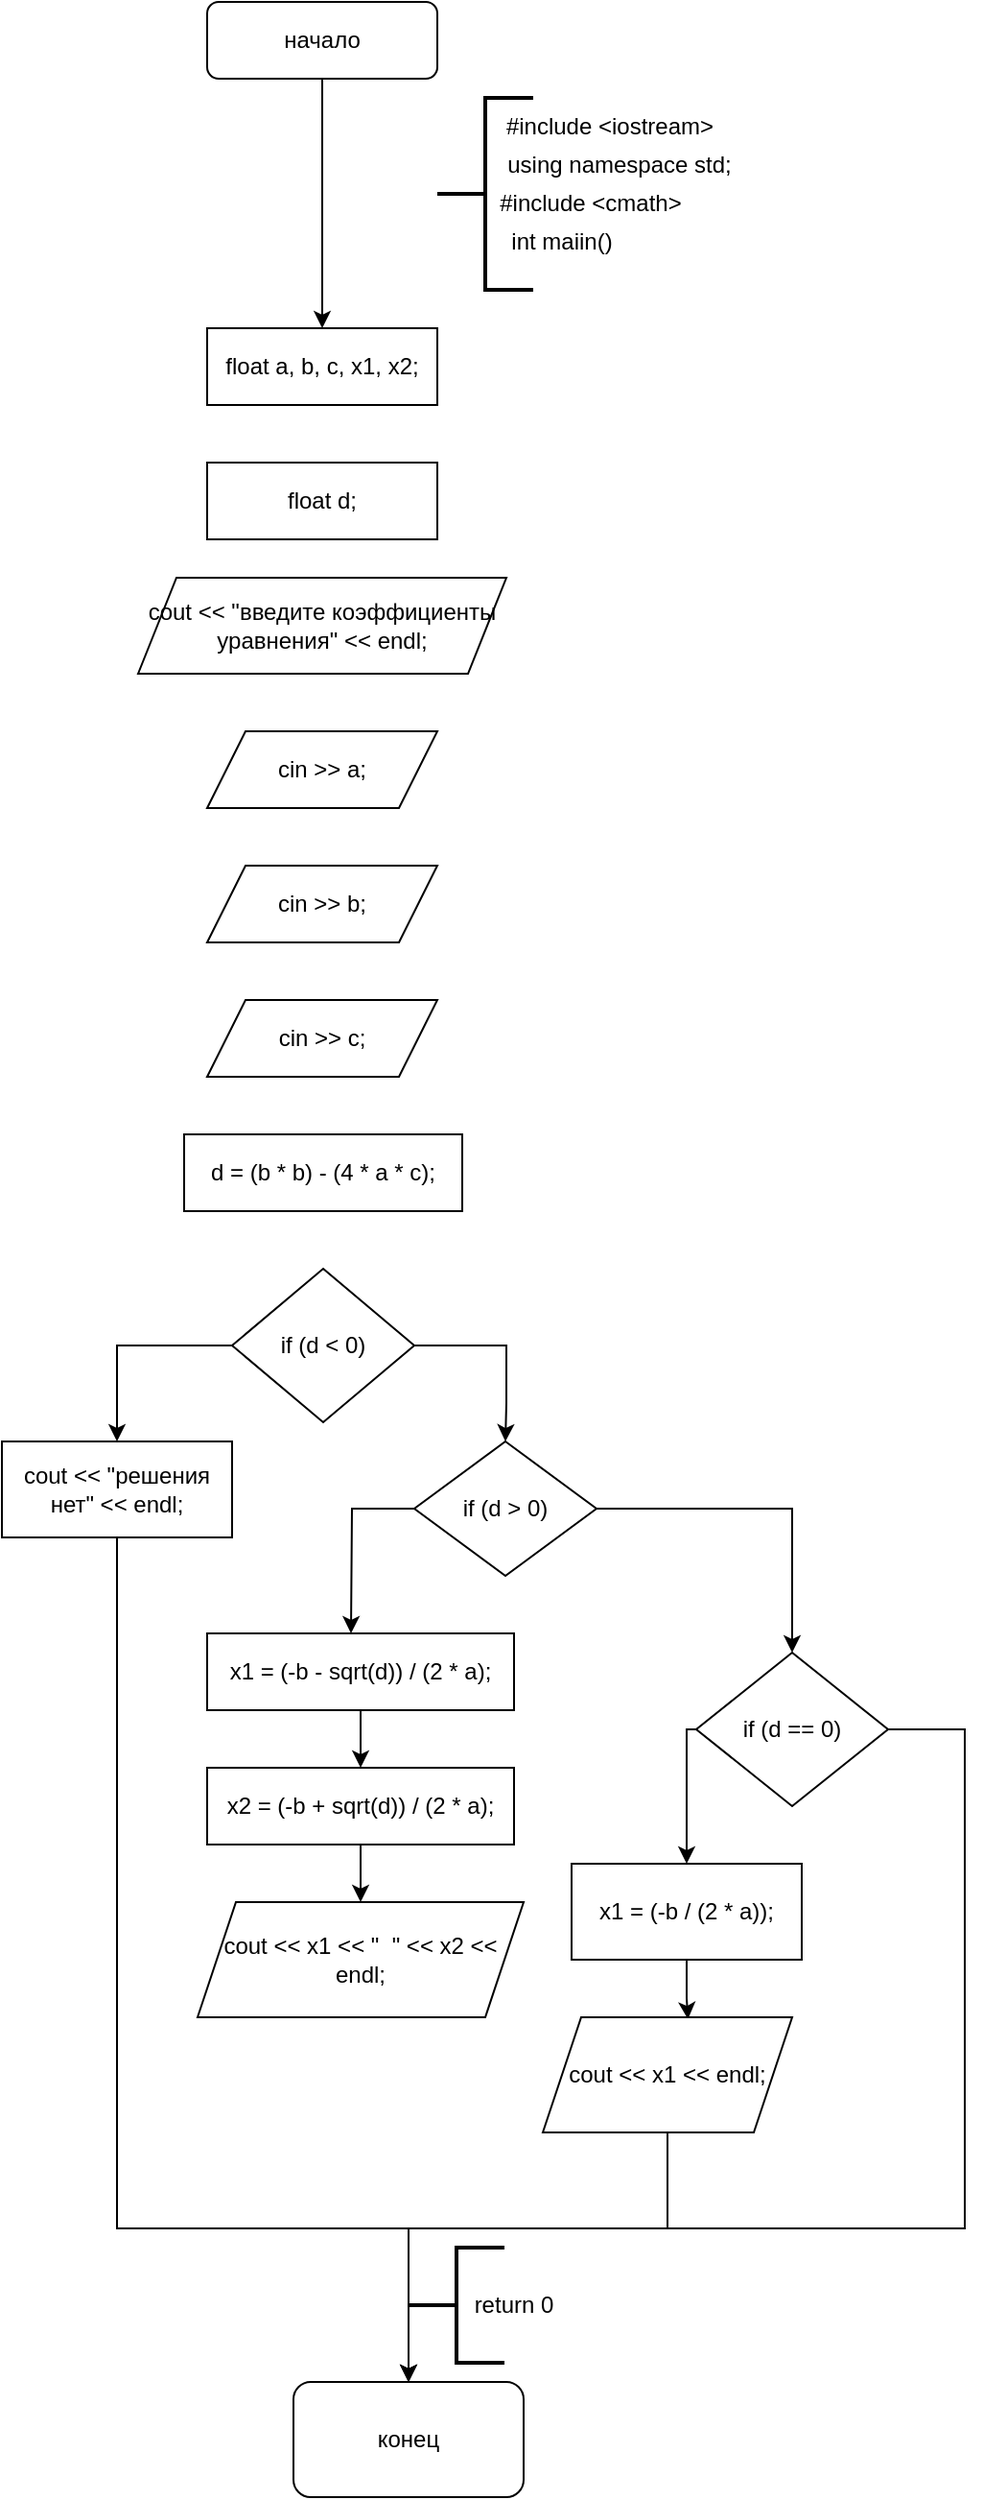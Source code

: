 <mxfile version="15.8.6" type="device"><diagram id="MWA3xA1zM0kie-qLeYxd" name="Page-1"><mxGraphModel dx="865" dy="479" grid="1" gridSize="10" guides="1" tooltips="1" connect="1" arrows="1" fold="1" page="1" pageScale="1" pageWidth="850" pageHeight="1100" math="0" shadow="0"><root><mxCell id="0"/><mxCell id="1" parent="0"/><mxCell id="fnjYW0JmCfUxxvxoOR0L-11" style="edgeStyle=orthogonalEdgeStyle;rounded=0;orthogonalLoop=1;jettySize=auto;html=1;entryX=0.5;entryY=0;entryDx=0;entryDy=0;" edge="1" parent="1" source="fnjYW0JmCfUxxvxoOR0L-1" target="fnjYW0JmCfUxxvxoOR0L-9"><mxGeometry relative="1" as="geometry"/></mxCell><mxCell id="fnjYW0JmCfUxxvxoOR0L-1" value="начало" style="rounded=1;whiteSpace=wrap;html=1;" vertex="1" parent="1"><mxGeometry x="365" y="40" width="120" height="40" as="geometry"/></mxCell><mxCell id="fnjYW0JmCfUxxvxoOR0L-3" value="" style="strokeWidth=2;html=1;shape=mxgraph.flowchart.annotation_2;align=left;labelPosition=right;pointerEvents=1;" vertex="1" parent="1"><mxGeometry x="485" y="90" width="50" height="100" as="geometry"/></mxCell><mxCell id="fnjYW0JmCfUxxvxoOR0L-4" value="#include &amp;lt;iostream&amp;gt; " style="text;html=1;strokeColor=none;fillColor=none;align=center;verticalAlign=middle;whiteSpace=wrap;rounded=0;" vertex="1" parent="1"><mxGeometry x="510" y="90" width="130" height="30" as="geometry"/></mxCell><mxCell id="fnjYW0JmCfUxxvxoOR0L-5" value="using namespace std;" style="text;html=1;strokeColor=none;fillColor=none;align=center;verticalAlign=middle;whiteSpace=wrap;rounded=0;" vertex="1" parent="1"><mxGeometry x="485" y="110" width="190" height="30" as="geometry"/></mxCell><mxCell id="fnjYW0JmCfUxxvxoOR0L-6" value="#include &amp;lt;cmath&amp;gt;" style="text;html=1;strokeColor=none;fillColor=none;align=center;verticalAlign=middle;whiteSpace=wrap;rounded=0;" vertex="1" parent="1"><mxGeometry x="510" y="130" width="110" height="30" as="geometry"/></mxCell><mxCell id="fnjYW0JmCfUxxvxoOR0L-7" value="int maiin()" style="text;html=1;strokeColor=none;fillColor=none;align=center;verticalAlign=middle;whiteSpace=wrap;rounded=0;" vertex="1" parent="1"><mxGeometry x="520" y="150" width="60" height="30" as="geometry"/></mxCell><mxCell id="fnjYW0JmCfUxxvxoOR0L-9" value="float a, b, c, x1, x2;" style="rounded=0;whiteSpace=wrap;html=1;" vertex="1" parent="1"><mxGeometry x="365" y="210" width="120" height="40" as="geometry"/></mxCell><mxCell id="fnjYW0JmCfUxxvxoOR0L-10" value="float d;" style="rounded=0;whiteSpace=wrap;html=1;" vertex="1" parent="1"><mxGeometry x="365" y="280" width="120" height="40" as="geometry"/></mxCell><mxCell id="fnjYW0JmCfUxxvxoOR0L-12" value="cout &lt;&lt; &quot;введите коэффициенты уравнения&quot; &lt;&lt; endl;" style="shape=parallelogram;perimeter=parallelogramPerimeter;whiteSpace=wrap;html=1;fixedSize=1;" vertex="1" parent="1"><mxGeometry x="329" y="340" width="192" height="50" as="geometry"/></mxCell><mxCell id="fnjYW0JmCfUxxvxoOR0L-13" value="cin &gt;&gt; b;" style="shape=parallelogram;perimeter=parallelogramPerimeter;whiteSpace=wrap;html=1;fixedSize=1;" vertex="1" parent="1"><mxGeometry x="365" y="490" width="120" height="40" as="geometry"/></mxCell><mxCell id="fnjYW0JmCfUxxvxoOR0L-14" value="cin &gt;&gt; a;" style="shape=parallelogram;perimeter=parallelogramPerimeter;whiteSpace=wrap;html=1;fixedSize=1;" vertex="1" parent="1"><mxGeometry x="365" y="420" width="120" height="40" as="geometry"/></mxCell><mxCell id="fnjYW0JmCfUxxvxoOR0L-15" value="cin &amp;gt;&amp;gt; c;" style="shape=parallelogram;perimeter=parallelogramPerimeter;whiteSpace=wrap;html=1;fixedSize=1;" vertex="1" parent="1"><mxGeometry x="365" y="560" width="120" height="40" as="geometry"/></mxCell><mxCell id="fnjYW0JmCfUxxvxoOR0L-16" value="d = (b * b) - (4 * a * c);" style="rounded=0;whiteSpace=wrap;html=1;" vertex="1" parent="1"><mxGeometry x="353" y="630" width="145" height="40" as="geometry"/></mxCell><mxCell id="fnjYW0JmCfUxxvxoOR0L-19" style="edgeStyle=orthogonalEdgeStyle;rounded=0;orthogonalLoop=1;jettySize=auto;html=1;entryX=0.5;entryY=0;entryDx=0;entryDy=0;" edge="1" parent="1" source="fnjYW0JmCfUxxvxoOR0L-17" target="fnjYW0JmCfUxxvxoOR0L-18"><mxGeometry relative="1" as="geometry"><Array as="points"><mxPoint x="318" y="740"/></Array></mxGeometry></mxCell><mxCell id="fnjYW0JmCfUxxvxoOR0L-21" style="edgeStyle=orthogonalEdgeStyle;rounded=0;orthogonalLoop=1;jettySize=auto;html=1;entryX=0.5;entryY=0;entryDx=0;entryDy=0;" edge="1" parent="1" source="fnjYW0JmCfUxxvxoOR0L-17" target="fnjYW0JmCfUxxvxoOR0L-20"><mxGeometry relative="1" as="geometry"><Array as="points"><mxPoint x="521" y="740"/><mxPoint x="521" y="770"/></Array></mxGeometry></mxCell><mxCell id="fnjYW0JmCfUxxvxoOR0L-17" value="if (d &lt; 0)" style="rhombus;whiteSpace=wrap;html=1;" vertex="1" parent="1"><mxGeometry x="378" y="700" width="95" height="80" as="geometry"/></mxCell><mxCell id="fnjYW0JmCfUxxvxoOR0L-44" style="edgeStyle=orthogonalEdgeStyle;rounded=0;orthogonalLoop=1;jettySize=auto;html=1;" edge="1" parent="1" source="fnjYW0JmCfUxxvxoOR0L-18"><mxGeometry relative="1" as="geometry"><mxPoint x="470" y="1280" as="targetPoint"/><Array as="points"><mxPoint x="318" y="1200"/><mxPoint x="470" y="1200"/></Array></mxGeometry></mxCell><mxCell id="fnjYW0JmCfUxxvxoOR0L-18" value="cout &lt;&lt; &quot;решения нет&quot; &lt;&lt; endl;" style="rounded=0;whiteSpace=wrap;html=1;" vertex="1" parent="1"><mxGeometry x="258" y="790" width="120" height="50" as="geometry"/></mxCell><mxCell id="fnjYW0JmCfUxxvxoOR0L-22" style="edgeStyle=orthogonalEdgeStyle;rounded=0;orthogonalLoop=1;jettySize=auto;html=1;" edge="1" parent="1" source="fnjYW0JmCfUxxvxoOR0L-20"><mxGeometry relative="1" as="geometry"><mxPoint x="440" y="890" as="targetPoint"/></mxGeometry></mxCell><mxCell id="fnjYW0JmCfUxxvxoOR0L-23" style="edgeStyle=orthogonalEdgeStyle;rounded=0;orthogonalLoop=1;jettySize=auto;html=1;" edge="1" parent="1" source="fnjYW0JmCfUxxvxoOR0L-20"><mxGeometry relative="1" as="geometry"><mxPoint x="670" y="900" as="targetPoint"/><Array as="points"><mxPoint x="670" y="825"/><mxPoint x="670" y="900"/></Array></mxGeometry></mxCell><mxCell id="fnjYW0JmCfUxxvxoOR0L-20" value="if (d &gt; 0)" style="rhombus;whiteSpace=wrap;html=1;" vertex="1" parent="1"><mxGeometry x="473" y="790" width="95" height="70" as="geometry"/></mxCell><mxCell id="fnjYW0JmCfUxxvxoOR0L-27" value="x1 = (-b - sqrt(d)) / (2 * a);" style="rounded=0;whiteSpace=wrap;html=1;" vertex="1" parent="1"><mxGeometry x="365" y="890" width="160" height="40" as="geometry"/></mxCell><mxCell id="fnjYW0JmCfUxxvxoOR0L-40" style="edgeStyle=orthogonalEdgeStyle;rounded=0;orthogonalLoop=1;jettySize=auto;html=1;" edge="1" parent="1" source="fnjYW0JmCfUxxvxoOR0L-28" target="fnjYW0JmCfUxxvxoOR0L-29"><mxGeometry relative="1" as="geometry"/></mxCell><mxCell id="fnjYW0JmCfUxxvxoOR0L-28" value="x1 = (-b - sqrt(d)) / (2 * a);" style="rounded=0;whiteSpace=wrap;html=1;" vertex="1" parent="1"><mxGeometry x="365" y="890" width="160" height="40" as="geometry"/></mxCell><mxCell id="fnjYW0JmCfUxxvxoOR0L-42" style="edgeStyle=orthogonalEdgeStyle;rounded=0;orthogonalLoop=1;jettySize=auto;html=1;" edge="1" parent="1" source="fnjYW0JmCfUxxvxoOR0L-29" target="fnjYW0JmCfUxxvxoOR0L-30"><mxGeometry relative="1" as="geometry"/></mxCell><mxCell id="fnjYW0JmCfUxxvxoOR0L-29" value="x2 = (-b + sqrt(d)) / (2 * a);" style="rounded=0;whiteSpace=wrap;html=1;" vertex="1" parent="1"><mxGeometry x="365" y="960" width="160" height="40" as="geometry"/></mxCell><mxCell id="fnjYW0JmCfUxxvxoOR0L-30" value="cout &lt;&lt; x1 &lt;&lt; &quot;  &quot; &lt;&lt; x2 &lt;&lt; endl;" style="shape=parallelogram;perimeter=parallelogramPerimeter;whiteSpace=wrap;html=1;fixedSize=1;" vertex="1" parent="1"><mxGeometry x="360" y="1030" width="170" height="60" as="geometry"/></mxCell><mxCell id="fnjYW0JmCfUxxvxoOR0L-38" style="edgeStyle=orthogonalEdgeStyle;rounded=0;orthogonalLoop=1;jettySize=auto;html=1;entryX=0.5;entryY=0;entryDx=0;entryDy=0;" edge="1" parent="1" source="fnjYW0JmCfUxxvxoOR0L-31" target="fnjYW0JmCfUxxvxoOR0L-33"><mxGeometry relative="1" as="geometry"><Array as="points"><mxPoint x="615" y="940"/></Array></mxGeometry></mxCell><mxCell id="fnjYW0JmCfUxxvxoOR0L-43" style="edgeStyle=orthogonalEdgeStyle;rounded=0;orthogonalLoop=1;jettySize=auto;html=1;" edge="1" parent="1" source="fnjYW0JmCfUxxvxoOR0L-31"><mxGeometry relative="1" as="geometry"><mxPoint x="470" y="1280" as="targetPoint"/><Array as="points"><mxPoint x="760" y="940"/><mxPoint x="760" y="1200"/><mxPoint x="470" y="1200"/></Array></mxGeometry></mxCell><mxCell id="fnjYW0JmCfUxxvxoOR0L-31" value="if (d == 0)" style="rhombus;whiteSpace=wrap;html=1;" vertex="1" parent="1"><mxGeometry x="620" y="900" width="100" height="80" as="geometry"/></mxCell><mxCell id="fnjYW0JmCfUxxvxoOR0L-39" style="edgeStyle=orthogonalEdgeStyle;rounded=0;orthogonalLoop=1;jettySize=auto;html=1;entryX=0.582;entryY=0.017;entryDx=0;entryDy=0;entryPerimeter=0;" edge="1" parent="1" source="fnjYW0JmCfUxxvxoOR0L-33" target="fnjYW0JmCfUxxvxoOR0L-36"><mxGeometry relative="1" as="geometry"/></mxCell><mxCell id="fnjYW0JmCfUxxvxoOR0L-33" value="x1 = (-b / (2 * a));" style="rounded=0;whiteSpace=wrap;html=1;" vertex="1" parent="1"><mxGeometry x="555" y="1010" width="120" height="50" as="geometry"/></mxCell><mxCell id="fnjYW0JmCfUxxvxoOR0L-45" style="edgeStyle=orthogonalEdgeStyle;rounded=0;orthogonalLoop=1;jettySize=auto;html=1;" edge="1" parent="1" source="fnjYW0JmCfUxxvxoOR0L-36"><mxGeometry relative="1" as="geometry"><mxPoint x="470" y="1280.0" as="targetPoint"/><Array as="points"><mxPoint x="605" y="1200"/><mxPoint x="470" y="1200"/></Array></mxGeometry></mxCell><mxCell id="fnjYW0JmCfUxxvxoOR0L-36" value="cout &lt;&lt; x1 &lt;&lt; endl;" style="shape=parallelogram;perimeter=parallelogramPerimeter;whiteSpace=wrap;html=1;fixedSize=1;" vertex="1" parent="1"><mxGeometry x="540" y="1090" width="130" height="60" as="geometry"/></mxCell><mxCell id="fnjYW0JmCfUxxvxoOR0L-46" value="конец" style="rounded=1;whiteSpace=wrap;html=1;" vertex="1" parent="1"><mxGeometry x="410" y="1280" width="120" height="60" as="geometry"/></mxCell><mxCell id="fnjYW0JmCfUxxvxoOR0L-47" value="" style="strokeWidth=2;html=1;shape=mxgraph.flowchart.annotation_2;align=left;labelPosition=right;pointerEvents=1;" vertex="1" parent="1"><mxGeometry x="470" y="1210" width="50" height="60" as="geometry"/></mxCell><mxCell id="fnjYW0JmCfUxxvxoOR0L-48" value="return 0" style="text;html=1;strokeColor=none;fillColor=none;align=center;verticalAlign=middle;whiteSpace=wrap;rounded=0;" vertex="1" parent="1"><mxGeometry x="495" y="1225" width="60" height="30" as="geometry"/></mxCell></root></mxGraphModel></diagram></mxfile>